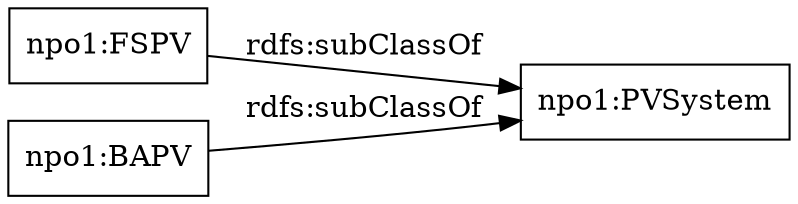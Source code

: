 digraph ar2dtool_diagram { 
rankdir=LR;
size="1000"
node [shape = rectangle, color="black"]; "npo1:FSPV" "npo1:BAPV" "npo1:PVSystem" ; /*classes style*/
	"npo1:FSPV" -> "npo1:PVSystem" [ label = "rdfs:subClassOf" ];
	"npo1:BAPV" -> "npo1:PVSystem" [ label = "rdfs:subClassOf" ];

}
